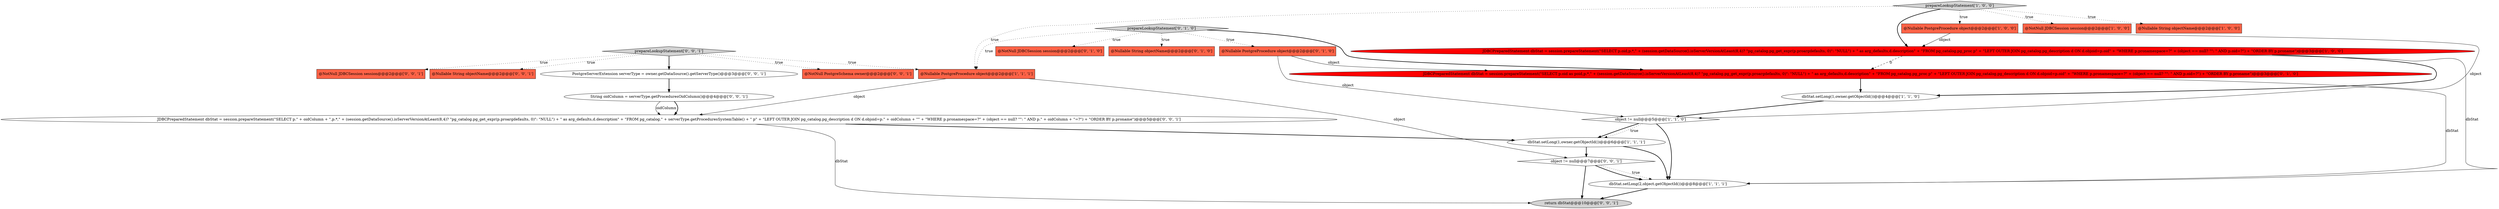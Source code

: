digraph {
17 [style = filled, label = "@NotNull PostgreSchema owner@@@2@@@['0', '0', '1']", fillcolor = tomato, shape = box image = "AAA0AAABBB3BBB"];
23 [style = filled, label = "return dbStat@@@10@@@['0', '0', '1']", fillcolor = lightgray, shape = ellipse image = "AAA0AAABBB3BBB"];
20 [style = filled, label = "@NotNull JDBCSession session@@@2@@@['0', '0', '1']", fillcolor = tomato, shape = box image = "AAA0AAABBB3BBB"];
22 [style = filled, label = "object != null@@@7@@@['0', '0', '1']", fillcolor = white, shape = diamond image = "AAA0AAABBB3BBB"];
4 [style = filled, label = "JDBCPreparedStatement dbStat = session.prepareStatement(\"SELECT p.oid,p.*,\" + (session.getDataSource().isServerVersionAtLeast(8,4)? \"pg_catalog.pg_get_expr(p.proargdefaults, 0)\": \"NULL\") + \" as arg_defaults,d.description\" + \"FROM pg_catalog.pg_proc p\" + \"LEFT OUTER JOIN pg_catalog.pg_description d ON d.objoid=p.oid\" + \"WHERE p.pronamespace=?\" + (object == null? \"\": \" AND p.oid=?\") + \"ORDER BY p.proname\")@@@3@@@['1', '0', '0']", fillcolor = red, shape = ellipse image = "AAA1AAABBB1BBB"];
5 [style = filled, label = "dbStat.setLong(1,owner.getObjectId())@@@4@@@['1', '1', '0']", fillcolor = white, shape = ellipse image = "AAA0AAABBB1BBB"];
0 [style = filled, label = "object != null@@@5@@@['1', '1', '0']", fillcolor = white, shape = diamond image = "AAA0AAABBB1BBB"];
18 [style = filled, label = "String oidColumn = serverType.getProceduresOidColumn()@@@4@@@['0', '0', '1']", fillcolor = white, shape = ellipse image = "AAA0AAABBB3BBB"];
10 [style = filled, label = "@NotNull JDBCSession session@@@2@@@['0', '1', '0']", fillcolor = tomato, shape = box image = "AAA0AAABBB2BBB"];
1 [style = filled, label = "prepareLookupStatement['1', '0', '0']", fillcolor = lightgray, shape = diamond image = "AAA0AAABBB1BBB"];
12 [style = filled, label = "@Nullable String objectName@@@2@@@['0', '1', '0']", fillcolor = tomato, shape = box image = "AAA0AAABBB2BBB"];
16 [style = filled, label = "prepareLookupStatement['0', '0', '1']", fillcolor = lightgray, shape = diamond image = "AAA0AAABBB3BBB"];
14 [style = filled, label = "JDBCPreparedStatement dbStat = session.prepareStatement(\"SELECT p.oid as poid,p.*,\" + (session.getDataSource().isServerVersionAtLeast(8,4)? \"pg_catalog.pg_get_expr(p.proargdefaults, 0)\": \"NULL\") + \" as arg_defaults,d.description\" + \"FROM pg_catalog.pg_proc p\" + \"LEFT OUTER JOIN pg_catalog.pg_description d ON d.objoid=p.oid\" + \"WHERE p.pronamespace=?\" + (object == null? \"\": \" AND p.oid=?\") + \"ORDER BY p.proname\")@@@3@@@['0', '1', '0']", fillcolor = red, shape = ellipse image = "AAA1AAABBB2BBB"];
6 [style = filled, label = "dbStat.setLong(2,object.getObjectId())@@@8@@@['1', '1', '1']", fillcolor = white, shape = ellipse image = "AAA0AAABBB1BBB"];
15 [style = filled, label = "@Nullable String objectName@@@2@@@['0', '0', '1']", fillcolor = tomato, shape = box image = "AAA0AAABBB3BBB"];
8 [style = filled, label = "@Nullable PostgreProcedure object@@@2@@@['1', '1', '1']", fillcolor = tomato, shape = box image = "AAA0AAABBB1BBB"];
7 [style = filled, label = "@Nullable PostgreProcedure object@@@2@@@['1', '0', '0']", fillcolor = tomato, shape = box image = "AAA0AAABBB1BBB"];
2 [style = filled, label = "@NotNull JDBCSession session@@@2@@@['1', '0', '0']", fillcolor = tomato, shape = box image = "AAA0AAABBB1BBB"];
9 [style = filled, label = "dbStat.setLong(1,owner.getObjectId())@@@6@@@['1', '1', '1']", fillcolor = white, shape = ellipse image = "AAA0AAABBB1BBB"];
11 [style = filled, label = "@Nullable PostgreProcedure object@@@2@@@['0', '1', '0']", fillcolor = tomato, shape = box image = "AAA0AAABBB2BBB"];
3 [style = filled, label = "@Nullable String objectName@@@2@@@['1', '0', '0']", fillcolor = tomato, shape = box image = "AAA0AAABBB1BBB"];
21 [style = filled, label = "PostgreServerExtension serverType = owner.getDataSource().getServerType()@@@3@@@['0', '0', '1']", fillcolor = white, shape = ellipse image = "AAA0AAABBB3BBB"];
13 [style = filled, label = "prepareLookupStatement['0', '1', '0']", fillcolor = lightgray, shape = diamond image = "AAA0AAABBB2BBB"];
19 [style = filled, label = "JDBCPreparedStatement dbStat = session.prepareStatement(\"SELECT p.\" + oidColumn + \",p.*,\" + (session.getDataSource().isServerVersionAtLeast(8,4)? \"pg_catalog.pg_get_expr(p.proargdefaults, 0)\": \"NULL\") + \" as arg_defaults,d.description\" + \"FROM pg_catalog.\" + serverType.getProceduresSystemTable() + \" p\" + \"LEFT OUTER JOIN pg_catalog.pg_description d ON d.objoid=p.\" + oidColumn + \"\" + \"WHERE p.pronamespace=?\" + (object == null? \"\": \" AND p.\" + oidColumn + \"=?\") + \"ORDER BY p.proname\")@@@5@@@['0', '0', '1']", fillcolor = white, shape = ellipse image = "AAA0AAABBB3BBB"];
9->22 [style = bold, label=""];
11->0 [style = solid, label="object"];
16->8 [style = dotted, label="true"];
1->4 [style = bold, label=""];
0->9 [style = bold, label=""];
19->23 [style = solid, label="dbStat"];
13->12 [style = dotted, label="true"];
0->6 [style = bold, label=""];
6->23 [style = bold, label=""];
16->17 [style = dotted, label="true"];
7->0 [style = solid, label="object"];
16->15 [style = dotted, label="true"];
18->19 [style = bold, label=""];
4->6 [style = solid, label="dbStat"];
16->20 [style = dotted, label="true"];
13->10 [style = dotted, label="true"];
22->6 [style = dotted, label="true"];
22->23 [style = bold, label=""];
21->18 [style = bold, label=""];
9->6 [style = bold, label=""];
1->3 [style = dotted, label="true"];
1->7 [style = dotted, label="true"];
8->19 [style = solid, label="object"];
5->0 [style = bold, label=""];
19->9 [style = bold, label=""];
13->8 [style = dotted, label="true"];
14->6 [style = solid, label="dbStat"];
16->21 [style = bold, label=""];
11->14 [style = solid, label="object"];
8->22 [style = solid, label="object"];
1->8 [style = dotted, label="true"];
13->11 [style = dotted, label="true"];
22->6 [style = bold, label=""];
4->14 [style = dashed, label="0"];
1->2 [style = dotted, label="true"];
0->9 [style = dotted, label="true"];
4->5 [style = bold, label=""];
13->14 [style = bold, label=""];
18->19 [style = solid, label="oidColumn"];
14->5 [style = bold, label=""];
7->4 [style = solid, label="object"];
}
